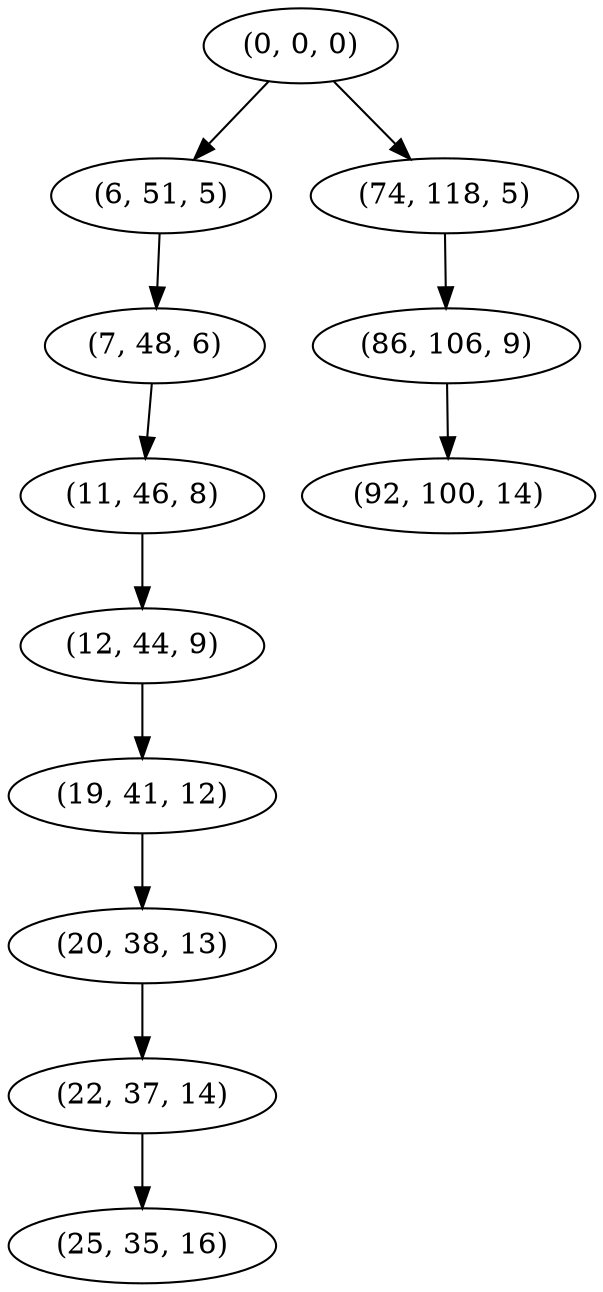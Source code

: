 digraph tree {
    "(0, 0, 0)";
    "(6, 51, 5)";
    "(7, 48, 6)";
    "(11, 46, 8)";
    "(12, 44, 9)";
    "(19, 41, 12)";
    "(20, 38, 13)";
    "(22, 37, 14)";
    "(25, 35, 16)";
    "(74, 118, 5)";
    "(86, 106, 9)";
    "(92, 100, 14)";
    "(0, 0, 0)" -> "(6, 51, 5)";
    "(0, 0, 0)" -> "(74, 118, 5)";
    "(6, 51, 5)" -> "(7, 48, 6)";
    "(7, 48, 6)" -> "(11, 46, 8)";
    "(11, 46, 8)" -> "(12, 44, 9)";
    "(12, 44, 9)" -> "(19, 41, 12)";
    "(19, 41, 12)" -> "(20, 38, 13)";
    "(20, 38, 13)" -> "(22, 37, 14)";
    "(22, 37, 14)" -> "(25, 35, 16)";
    "(74, 118, 5)" -> "(86, 106, 9)";
    "(86, 106, 9)" -> "(92, 100, 14)";
}
